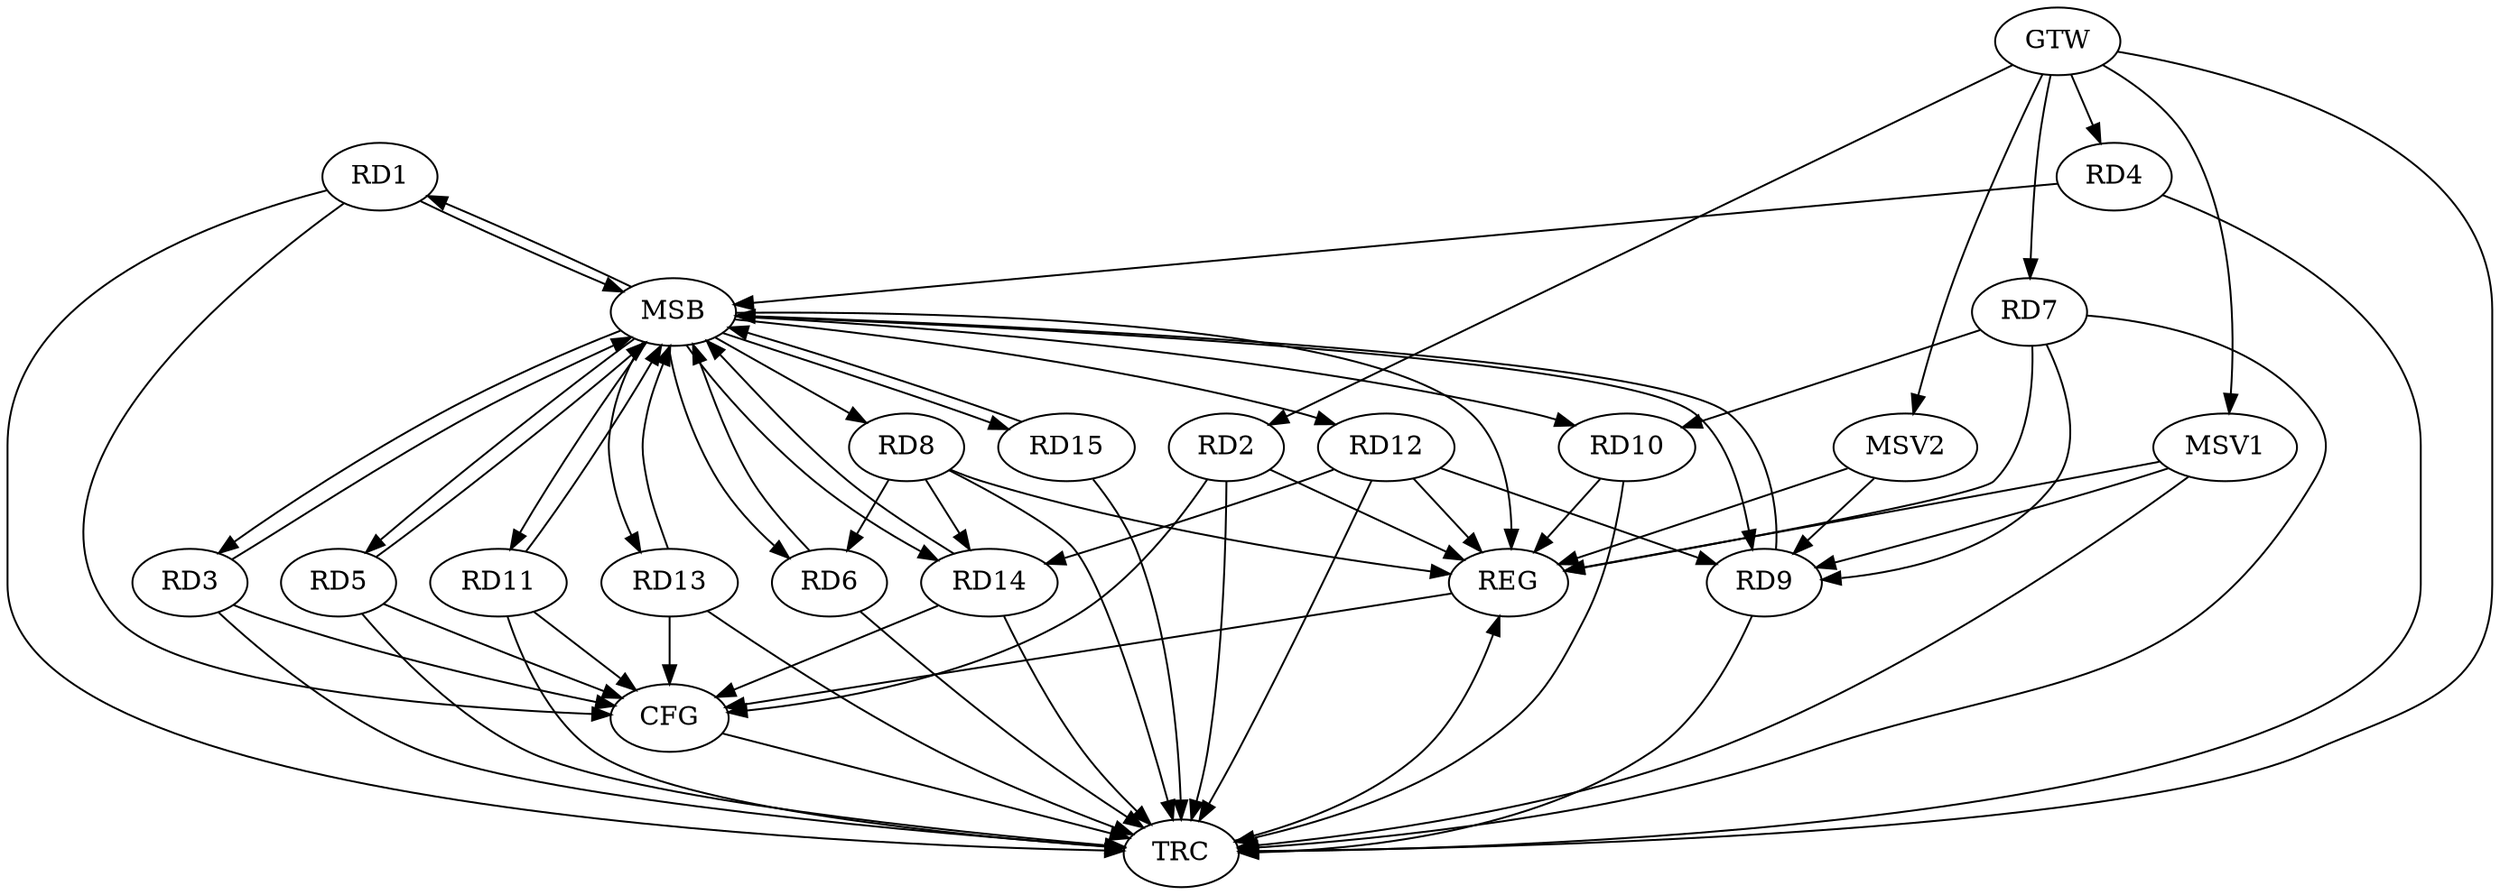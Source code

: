strict digraph G {
  RD1 [ label="RD1" ];
  RD2 [ label="RD2" ];
  RD3 [ label="RD3" ];
  RD4 [ label="RD4" ];
  RD5 [ label="RD5" ];
  RD6 [ label="RD6" ];
  RD7 [ label="RD7" ];
  RD8 [ label="RD8" ];
  RD9 [ label="RD9" ];
  RD10 [ label="RD10" ];
  RD11 [ label="RD11" ];
  RD12 [ label="RD12" ];
  RD13 [ label="RD13" ];
  RD14 [ label="RD14" ];
  RD15 [ label="RD15" ];
  GTW [ label="GTW" ];
  REG [ label="REG" ];
  MSB [ label="MSB" ];
  CFG [ label="CFG" ];
  TRC [ label="TRC" ];
  MSV1 [ label="MSV1" ];
  MSV2 [ label="MSV2" ];
  RD8 -> RD6;
  RD7 -> RD9;
  RD7 -> RD10;
  RD8 -> RD14;
  RD12 -> RD9;
  RD12 -> RD14;
  GTW -> RD2;
  GTW -> RD4;
  GTW -> RD7;
  RD2 -> REG;
  RD7 -> REG;
  RD8 -> REG;
  RD10 -> REG;
  RD12 -> REG;
  RD1 -> MSB;
  MSB -> RD3;
  MSB -> RD8;
  MSB -> REG;
  RD3 -> MSB;
  MSB -> RD6;
  MSB -> RD13;
  RD4 -> MSB;
  RD5 -> MSB;
  MSB -> RD15;
  RD6 -> MSB;
  RD9 -> MSB;
  MSB -> RD1;
  MSB -> RD14;
  RD11 -> MSB;
  MSB -> RD9;
  MSB -> RD10;
  MSB -> RD12;
  RD13 -> MSB;
  MSB -> RD5;
  RD14 -> MSB;
  RD15 -> MSB;
  MSB -> RD11;
  RD11 -> CFG;
  RD1 -> CFG;
  RD5 -> CFG;
  RD13 -> CFG;
  RD14 -> CFG;
  RD3 -> CFG;
  RD2 -> CFG;
  REG -> CFG;
  RD1 -> TRC;
  RD2 -> TRC;
  RD3 -> TRC;
  RD4 -> TRC;
  RD5 -> TRC;
  RD6 -> TRC;
  RD7 -> TRC;
  RD8 -> TRC;
  RD9 -> TRC;
  RD10 -> TRC;
  RD11 -> TRC;
  RD12 -> TRC;
  RD13 -> TRC;
  RD14 -> TRC;
  RD15 -> TRC;
  GTW -> TRC;
  CFG -> TRC;
  TRC -> REG;
  MSV1 -> RD9;
  GTW -> MSV1;
  MSV1 -> REG;
  MSV1 -> TRC;
  MSV2 -> RD9;
  GTW -> MSV2;
  MSV2 -> REG;
}
